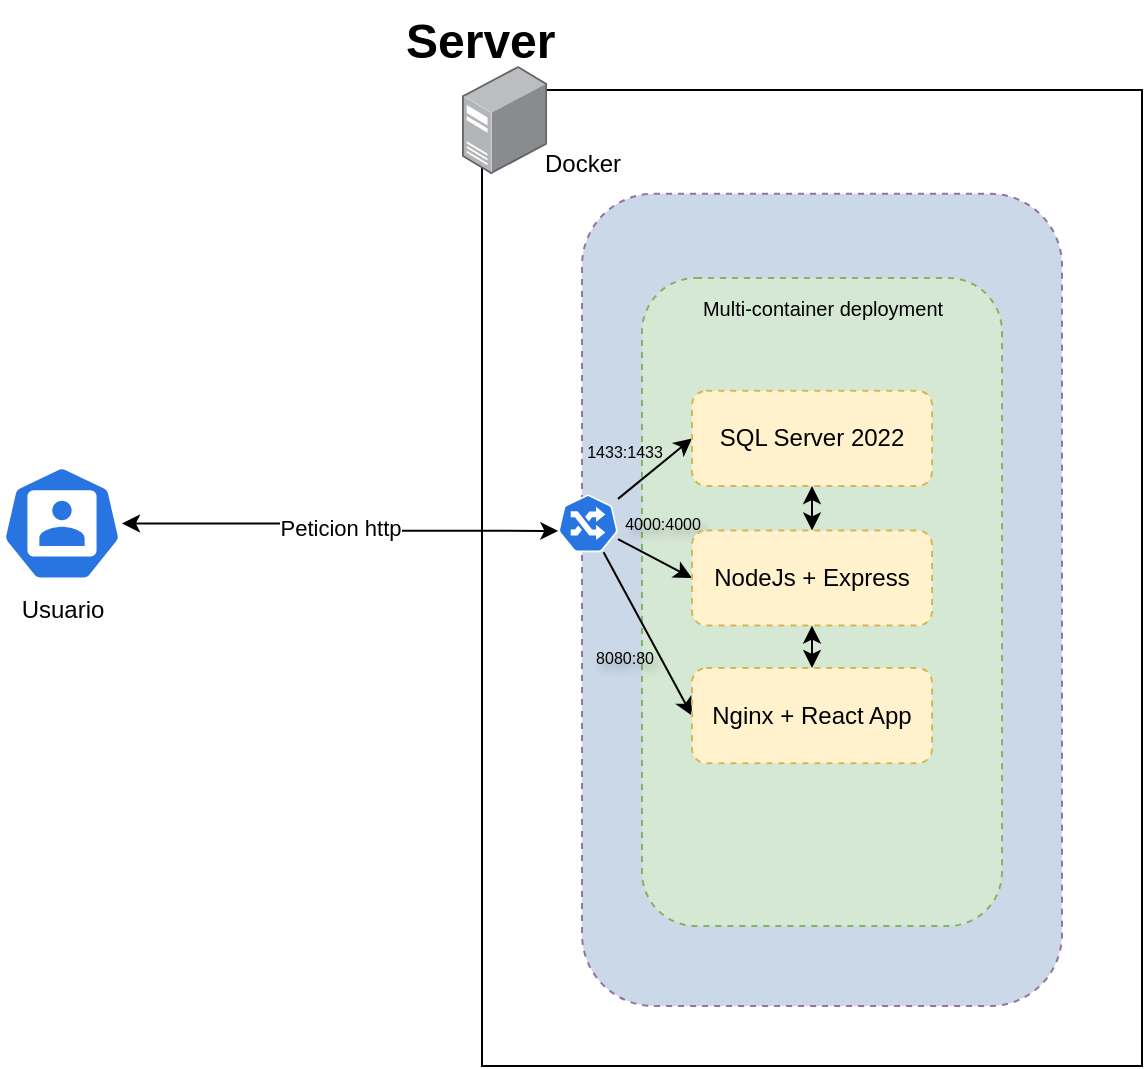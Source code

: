 <mxfile version="28.0.9">
  <diagram name="Arquitectura de infra" id="g7eLapwfm_u73ne1E0tK">
    <mxGraphModel dx="1870" dy="576" grid="1" gridSize="10" guides="1" tooltips="1" connect="1" arrows="1" fold="1" page="1" pageScale="1" pageWidth="827" pageHeight="1169" math="0" shadow="0">
      <root>
        <mxCell id="0" />
        <mxCell id="1" parent="0" />
        <mxCell id="YlXoDp45S9kvHVwHZgBR-35" value="" style="rounded=0;whiteSpace=wrap;html=1;" parent="1" vertex="1">
          <mxGeometry x="100" y="502" width="330" height="488" as="geometry" />
        </mxCell>
        <mxCell id="067qSdcJ4s0RBRi04QQV-108" value="" style="image;points=[];aspect=fixed;html=1;align=center;shadow=0;dashed=0;image=img/lib/allied_telesis/computer_and_terminals/Server_Desktop.svg;" parent="1" vertex="1">
          <mxGeometry x="90" y="490" width="42.6" height="54" as="geometry" />
        </mxCell>
        <mxCell id="067qSdcJ4s0RBRi04QQV-134" value="Peticion http" style="edgeStyle=orthogonalEdgeStyle;rounded=0;orthogonalLoop=1;jettySize=auto;html=1;entryX=0.005;entryY=0.63;entryDx=0;entryDy=0;entryPerimeter=0;startArrow=classic;startFill=1;" parent="1" target="067qSdcJ4s0RBRi04QQV-64" edge="1" source="YlXoDp45S9kvHVwHZgBR-41">
          <mxGeometry relative="1" as="geometry">
            <mxPoint x="-115" y="717.15" as="sourcePoint" />
            <mxPoint x="95" y="700.424" as="targetPoint" />
          </mxGeometry>
        </mxCell>
        <mxCell id="fGLr_DVjbTCq2CvEPewE-11" value="&lt;h1 style=&quot;margin-top: 0px;&quot;&gt;Server&lt;/h1&gt;" style="text;html=1;whiteSpace=wrap;overflow=hidden;rounded=0;" parent="1" vertex="1">
          <mxGeometry x="60" y="457" width="120" height="33" as="geometry" />
        </mxCell>
        <mxCell id="JR_5QDbrnK81JwSEvoaq-2" value="" style="rounded=1;whiteSpace=wrap;html=1;fillColor=#CBD8E7;dashed=1;strokeColor=#9673a6;" parent="1" vertex="1">
          <mxGeometry x="150" y="553.85" width="240" height="406.15" as="geometry" />
        </mxCell>
        <mxCell id="067qSdcJ4s0RBRi04QQV-89" value="" style="shape=image;html=1;verticalAlign=top;verticalLabelPosition=bottom;labelBackgroundColor=#ffffff;imageAspect=0;aspect=fixed;image=https://cdn2.iconfinder.com/data/icons/boxicons-logos/24/bxl-docker-128.png" parent="1" vertex="1">
          <mxGeometry x="120" y="535" width="66" height="66" as="geometry" />
        </mxCell>
        <mxCell id="WvCvtcoqEv1TJc5cIs7J-3" value="" style="rounded=1;whiteSpace=wrap;html=1;fillColor=#d5e8d4;dashed=1;strokeColor=#82b366;" vertex="1" parent="1">
          <mxGeometry x="180" y="596" width="180" height="324" as="geometry" />
        </mxCell>
        <mxCell id="WvCvtcoqEv1TJc5cIs7J-11" style="rounded=0;orthogonalLoop=1;jettySize=auto;html=1;entryX=0;entryY=0.5;entryDx=0;entryDy=0;" edge="1" parent="1" source="067qSdcJ4s0RBRi04QQV-64" target="WvCvtcoqEv1TJc5cIs7J-8">
          <mxGeometry relative="1" as="geometry" />
        </mxCell>
        <mxCell id="WvCvtcoqEv1TJc5cIs7J-12" value="1433:1433" style="edgeLabel;html=1;align=center;verticalAlign=middle;resizable=0;points=[];fontSize=8;labelBackgroundColor=none;" vertex="1" connectable="0" parent="WvCvtcoqEv1TJc5cIs7J-11">
          <mxGeometry x="-0.207" y="-2" relative="1" as="geometry">
            <mxPoint x="-13" y="-13" as="offset" />
          </mxGeometry>
        </mxCell>
        <mxCell id="WvCvtcoqEv1TJc5cIs7J-13" style="rounded=0;orthogonalLoop=1;jettySize=auto;html=1;entryX=0;entryY=0.5;entryDx=0;entryDy=0;" edge="1" parent="1" source="067qSdcJ4s0RBRi04QQV-64" target="WvCvtcoqEv1TJc5cIs7J-9">
          <mxGeometry relative="1" as="geometry" />
        </mxCell>
        <mxCell id="WvCvtcoqEv1TJc5cIs7J-14" value="4000:4000" style="edgeLabel;html=1;align=center;verticalAlign=middle;resizable=0;points=[];fontSize=8;labelBackgroundColor=none;textShadow=1;" vertex="1" connectable="0" parent="WvCvtcoqEv1TJc5cIs7J-13">
          <mxGeometry x="0.133" y="2" relative="1" as="geometry">
            <mxPoint y="-17" as="offset" />
          </mxGeometry>
        </mxCell>
        <mxCell id="WvCvtcoqEv1TJc5cIs7J-15" style="rounded=0;orthogonalLoop=1;jettySize=auto;html=1;entryX=0;entryY=0.5;entryDx=0;entryDy=0;" edge="1" parent="1" source="067qSdcJ4s0RBRi04QQV-64" target="WvCvtcoqEv1TJc5cIs7J-10">
          <mxGeometry relative="1" as="geometry" />
        </mxCell>
        <mxCell id="067qSdcJ4s0RBRi04QQV-64" value="" style="aspect=fixed;sketch=0;html=1;dashed=0;whitespace=wrap;verticalLabelPosition=bottom;verticalAlign=top;fillColor=#2875E2;strokeColor=#ffffff;points=[[0.005,0.63,0],[0.1,0.2,0],[0.9,0.2,0],[0.5,0,0],[0.995,0.63,0],[0.72,0.99,0],[0.5,1,0],[0.28,0.99,0]];shape=mxgraph.kubernetes.icon2;prIcon=ing" parent="1" vertex="1">
          <mxGeometry x="138" y="704.3" width="30" height="28.8" as="geometry" />
        </mxCell>
        <mxCell id="WvCvtcoqEv1TJc5cIs7J-4" value="Docker" style="text;html=1;align=center;verticalAlign=middle;resizable=0;points=[];autosize=1;strokeColor=none;fillColor=none;" vertex="1" parent="1">
          <mxGeometry x="120" y="523.85" width="60" height="30" as="geometry" />
        </mxCell>
        <mxCell id="WvCvtcoqEv1TJc5cIs7J-5" value="Multi-container deployment" style="text;html=1;align=center;verticalAlign=middle;resizable=0;points=[];autosize=1;strokeColor=none;fillColor=none;fontSize=10;" vertex="1" parent="1">
          <mxGeometry x="200" y="596" width="140" height="30" as="geometry" />
        </mxCell>
        <mxCell id="WvCvtcoqEv1TJc5cIs7J-17" style="edgeStyle=orthogonalEdgeStyle;rounded=0;orthogonalLoop=1;jettySize=auto;html=1;entryX=0.5;entryY=0;entryDx=0;entryDy=0;startArrow=classic;startFill=1;" edge="1" parent="1" source="WvCvtcoqEv1TJc5cIs7J-8" target="WvCvtcoqEv1TJc5cIs7J-9">
          <mxGeometry relative="1" as="geometry" />
        </mxCell>
        <mxCell id="WvCvtcoqEv1TJc5cIs7J-8" value="SQL Server 2022" style="rounded=1;whiteSpace=wrap;html=1;fillColor=#fff2cc;dashed=1;strokeColor=#d6b656;" vertex="1" parent="1">
          <mxGeometry x="205" y="652.4" width="120" height="47.6" as="geometry" />
        </mxCell>
        <mxCell id="WvCvtcoqEv1TJc5cIs7J-18" style="edgeStyle=orthogonalEdgeStyle;rounded=0;orthogonalLoop=1;jettySize=auto;html=1;entryX=0.5;entryY=0;entryDx=0;entryDy=0;startArrow=classic;startFill=1;" edge="1" parent="1" source="WvCvtcoqEv1TJc5cIs7J-9" target="WvCvtcoqEv1TJc5cIs7J-10">
          <mxGeometry relative="1" as="geometry" />
        </mxCell>
        <mxCell id="WvCvtcoqEv1TJc5cIs7J-9" value="NodeJs + Express" style="rounded=1;whiteSpace=wrap;html=1;fillColor=#fff2cc;dashed=1;strokeColor=#d6b656;" vertex="1" parent="1">
          <mxGeometry x="205" y="722.2" width="120" height="47.6" as="geometry" />
        </mxCell>
        <mxCell id="WvCvtcoqEv1TJc5cIs7J-10" value="Nginx + React App" style="rounded=1;whiteSpace=wrap;html=1;fillColor=#fff2cc;dashed=1;strokeColor=#d6b656;" vertex="1" parent="1">
          <mxGeometry x="205" y="791" width="120" height="47.6" as="geometry" />
        </mxCell>
        <mxCell id="WvCvtcoqEv1TJc5cIs7J-16" value="8080:80" style="edgeLabel;html=1;align=center;verticalAlign=middle;resizable=0;points=[];fontSize=8;labelBackgroundColor=none;textShadow=1;" vertex="1" connectable="0" parent="1">
          <mxGeometry x="221" y="757" as="geometry">
            <mxPoint x="-50" y="29" as="offset" />
          </mxGeometry>
        </mxCell>
        <mxCell id="YlXoDp45S9kvHVwHZgBR-41" value="Usuario" style="aspect=fixed;sketch=0;html=1;dashed=0;whitespace=wrap;verticalLabelPosition=bottom;verticalAlign=top;fillColor=#2875E2;strokeColor=#ffffff;points=[[0.005,0.63,0],[0.1,0.2,0],[0.9,0.2,0],[0.5,0,0],[0.995,0.63,0],[0.72,0.99,0],[0.5,1,0],[0.28,0.99,0]];shape=mxgraph.kubernetes.icon2;prIcon=user" parent="1" vertex="1">
          <mxGeometry x="-140" y="689.9" width="60" height="57.6" as="geometry" />
        </mxCell>
      </root>
    </mxGraphModel>
  </diagram>
</mxfile>

